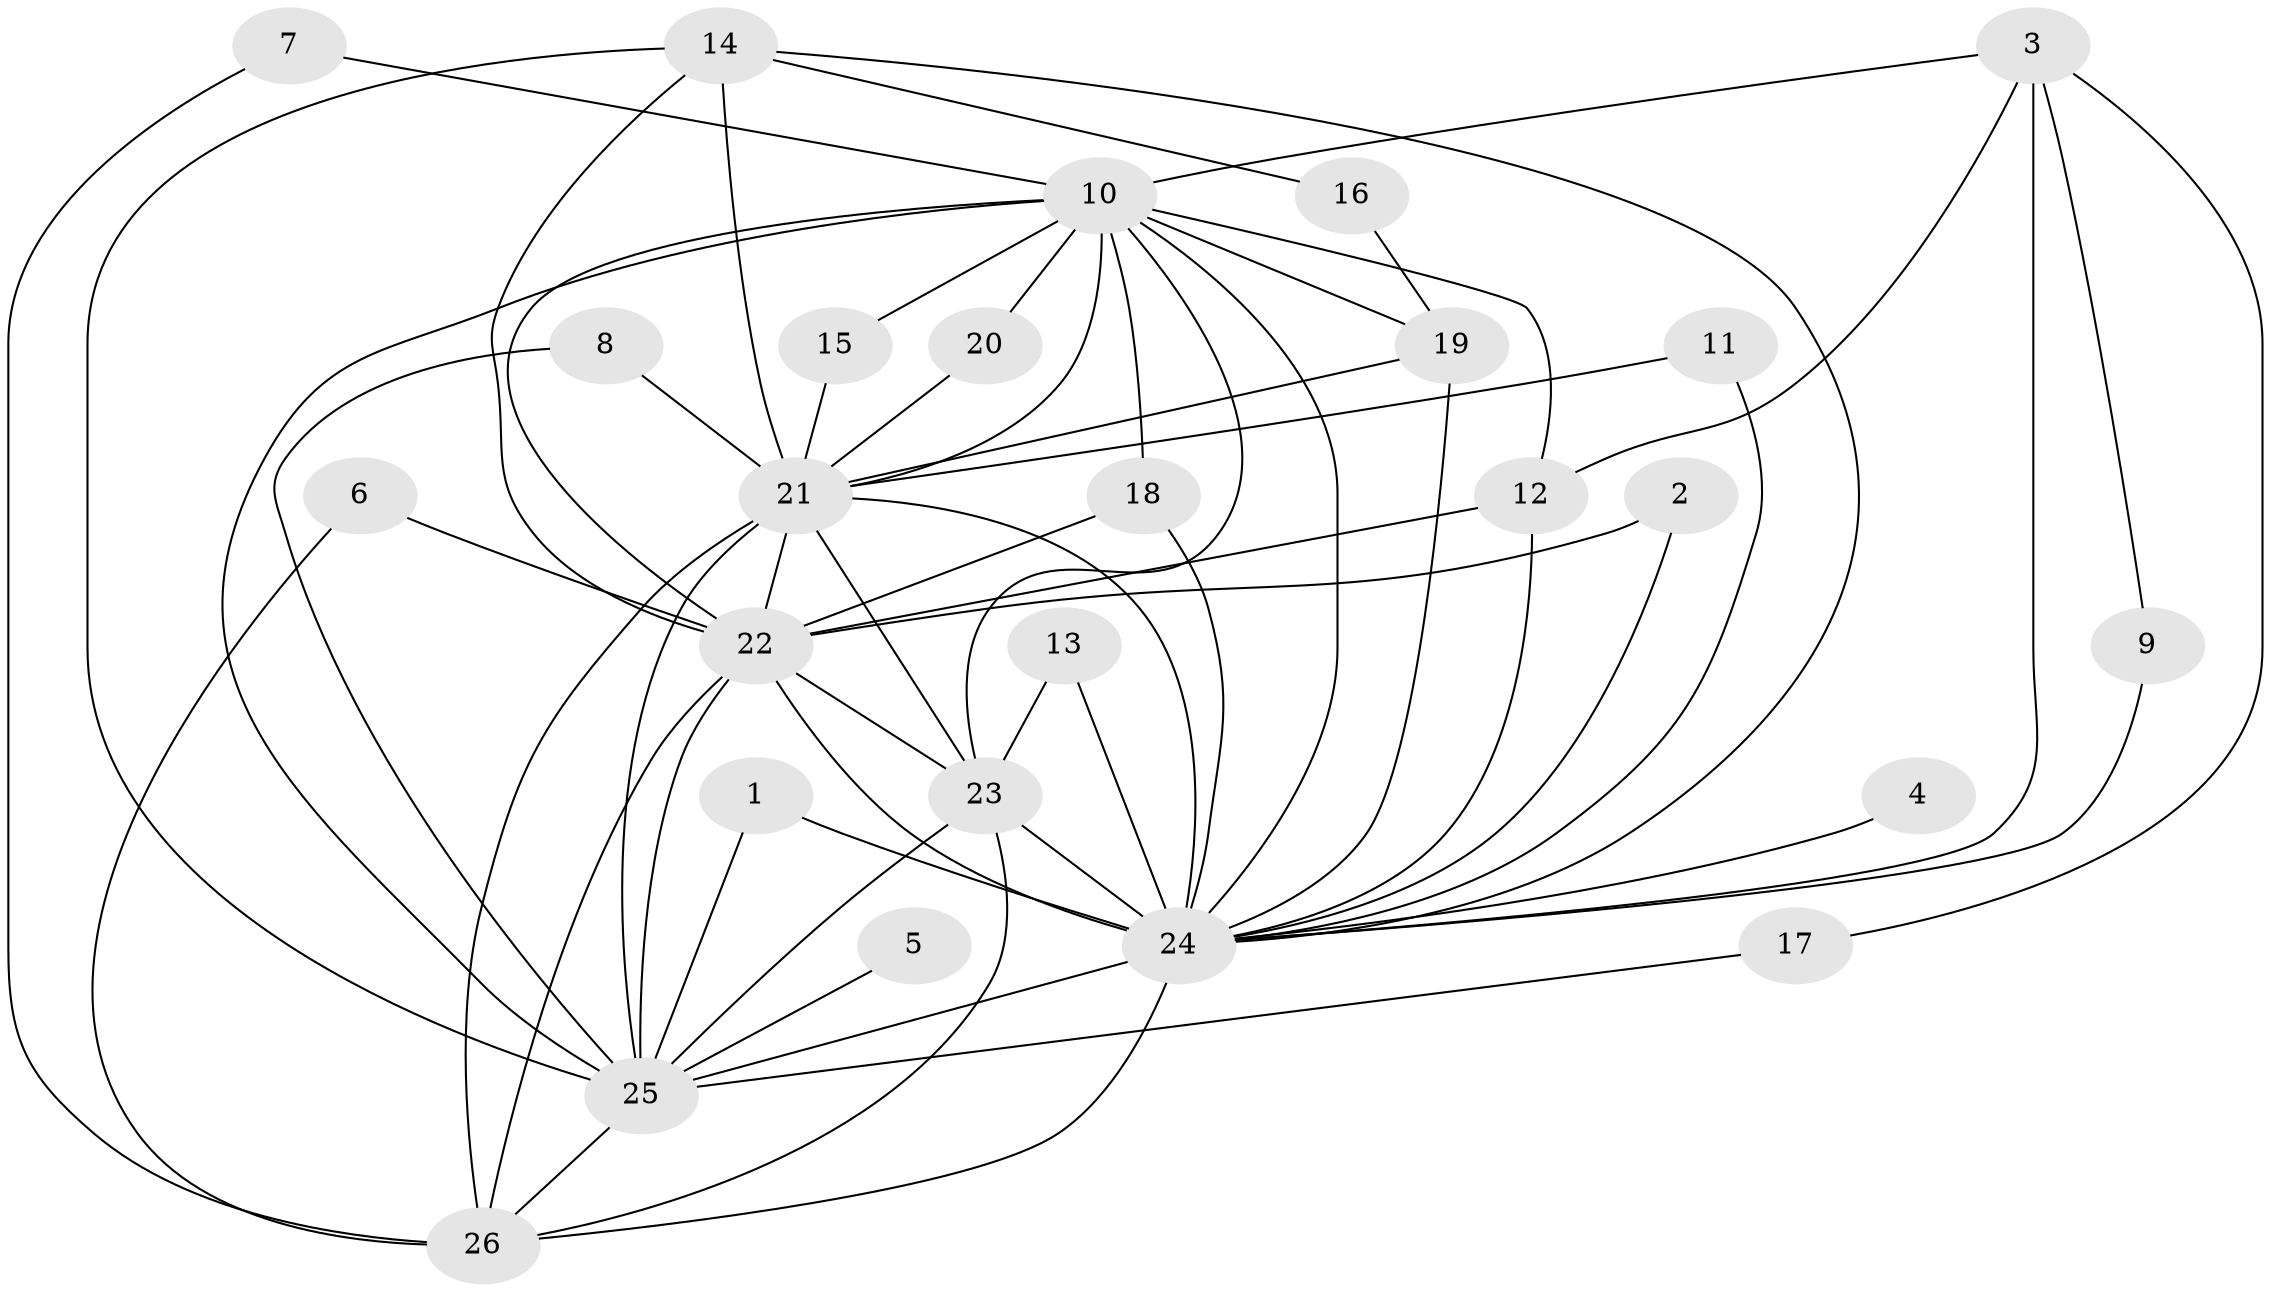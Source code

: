 // original degree distribution, {13: 0.0392156862745098, 12: 0.0392156862745098, 17: 0.0196078431372549, 15: 0.0196078431372549, 11: 0.0196078431372549, 25: 0.0196078431372549, 16: 0.0392156862745098, 7: 0.0196078431372549, 2: 0.6078431372549019, 3: 0.0784313725490196, 6: 0.0196078431372549, 4: 0.058823529411764705, 5: 0.0196078431372549}
// Generated by graph-tools (version 1.1) at 2025/49/03/09/25 03:49:32]
// undirected, 26 vertices, 62 edges
graph export_dot {
graph [start="1"]
  node [color=gray90,style=filled];
  1;
  2;
  3;
  4;
  5;
  6;
  7;
  8;
  9;
  10;
  11;
  12;
  13;
  14;
  15;
  16;
  17;
  18;
  19;
  20;
  21;
  22;
  23;
  24;
  25;
  26;
  1 -- 24 [weight=1.0];
  1 -- 25 [weight=1.0];
  2 -- 22 [weight=1.0];
  2 -- 24 [weight=1.0];
  3 -- 9 [weight=1.0];
  3 -- 10 [weight=1.0];
  3 -- 12 [weight=1.0];
  3 -- 17 [weight=1.0];
  3 -- 24 [weight=3.0];
  4 -- 24 [weight=1.0];
  5 -- 25 [weight=1.0];
  6 -- 22 [weight=1.0];
  6 -- 26 [weight=1.0];
  7 -- 10 [weight=1.0];
  7 -- 26 [weight=1.0];
  8 -- 21 [weight=1.0];
  8 -- 25 [weight=1.0];
  9 -- 24 [weight=1.0];
  10 -- 12 [weight=1.0];
  10 -- 15 [weight=1.0];
  10 -- 18 [weight=1.0];
  10 -- 19 [weight=1.0];
  10 -- 20 [weight=1.0];
  10 -- 21 [weight=2.0];
  10 -- 22 [weight=2.0];
  10 -- 23 [weight=1.0];
  10 -- 24 [weight=2.0];
  10 -- 25 [weight=2.0];
  11 -- 21 [weight=1.0];
  11 -- 24 [weight=1.0];
  12 -- 22 [weight=1.0];
  12 -- 24 [weight=1.0];
  13 -- 23 [weight=1.0];
  13 -- 24 [weight=1.0];
  14 -- 16 [weight=1.0];
  14 -- 21 [weight=1.0];
  14 -- 22 [weight=1.0];
  14 -- 24 [weight=1.0];
  14 -- 25 [weight=1.0];
  15 -- 21 [weight=1.0];
  16 -- 19 [weight=1.0];
  17 -- 25 [weight=1.0];
  18 -- 22 [weight=1.0];
  18 -- 24 [weight=2.0];
  19 -- 21 [weight=1.0];
  19 -- 24 [weight=2.0];
  20 -- 21 [weight=1.0];
  21 -- 22 [weight=5.0];
  21 -- 23 [weight=2.0];
  21 -- 24 [weight=4.0];
  21 -- 25 [weight=4.0];
  21 -- 26 [weight=1.0];
  22 -- 23 [weight=2.0];
  22 -- 24 [weight=4.0];
  22 -- 25 [weight=4.0];
  22 -- 26 [weight=2.0];
  23 -- 24 [weight=2.0];
  23 -- 25 [weight=2.0];
  23 -- 26 [weight=1.0];
  24 -- 25 [weight=4.0];
  24 -- 26 [weight=1.0];
  25 -- 26 [weight=1.0];
}
